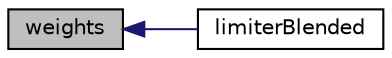 digraph "weights"
{
  bgcolor="transparent";
  edge [fontname="Helvetica",fontsize="10",labelfontname="Helvetica",labelfontsize="10"];
  node [fontname="Helvetica",fontsize="10",shape=record];
  rankdir="LR";
  Node1 [label="weights",height=0.2,width=0.4,color="black", fillcolor="grey75", style="filled", fontcolor="black"];
  Node1 -> Node2 [dir="back",color="midnightblue",fontsize="10",style="solid",fontname="Helvetica"];
  Node2 [label="limiterBlended",height=0.2,width=0.4,color="black",URL="$a01347.html#a327bb2d53ea6b1e3be885654de37f49a",tooltip="Construct from mesh, faceFlux and Istream. "];
}
